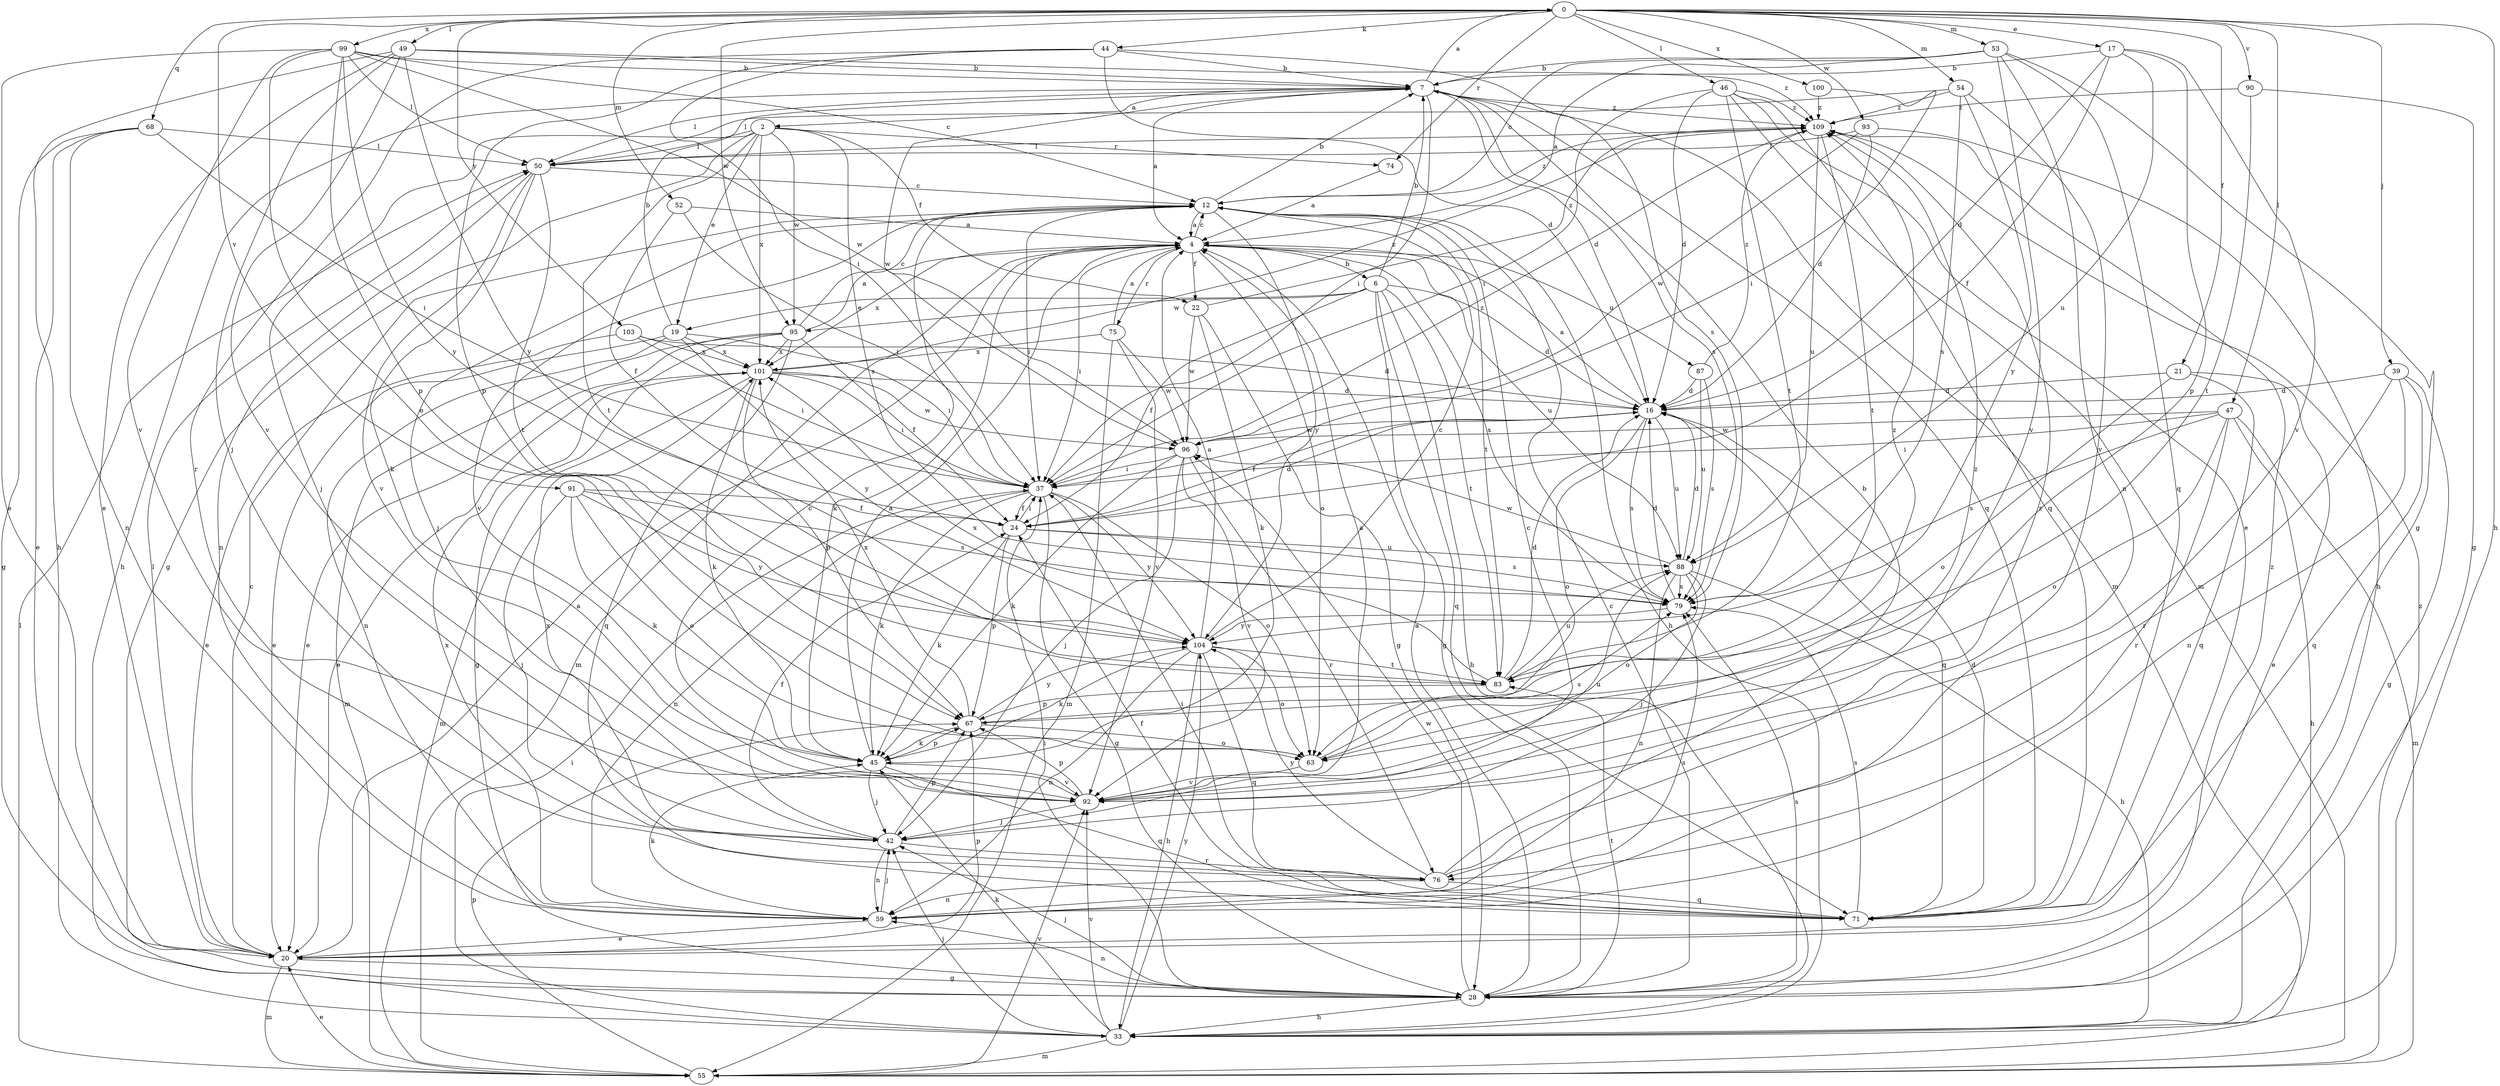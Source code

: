 strict digraph  {
0;
2;
4;
6;
7;
12;
16;
17;
19;
20;
21;
22;
24;
28;
33;
37;
39;
42;
44;
45;
46;
47;
49;
50;
52;
53;
54;
55;
59;
63;
67;
68;
71;
74;
75;
76;
79;
83;
87;
88;
90;
91;
92;
93;
95;
96;
99;
100;
101;
103;
104;
109;
0 -> 17  [label=e];
0 -> 21  [label=f];
0 -> 33  [label=h];
0 -> 39  [label=j];
0 -> 44  [label=k];
0 -> 46  [label=l];
0 -> 47  [label=l];
0 -> 49  [label=l];
0 -> 52  [label=m];
0 -> 53  [label=m];
0 -> 54  [label=m];
0 -> 68  [label=q];
0 -> 74  [label=r];
0 -> 90  [label=v];
0 -> 91  [label=v];
0 -> 93  [label=w];
0 -> 95  [label=w];
0 -> 99  [label=x];
0 -> 100  [label=x];
0 -> 103  [label=y];
2 -> 19  [label=e];
2 -> 22  [label=f];
2 -> 28  [label=g];
2 -> 42  [label=j];
2 -> 50  [label=l];
2 -> 74  [label=r];
2 -> 79  [label=s];
2 -> 83  [label=t];
2 -> 95  [label=w];
2 -> 101  [label=x];
4 -> 6  [label=b];
4 -> 12  [label=c];
4 -> 22  [label=f];
4 -> 37  [label=i];
4 -> 45  [label=k];
4 -> 55  [label=m];
4 -> 63  [label=o];
4 -> 75  [label=r];
4 -> 79  [label=s];
4 -> 87  [label=u];
4 -> 88  [label=u];
4 -> 101  [label=x];
6 -> 7  [label=b];
6 -> 16  [label=d];
6 -> 19  [label=e];
6 -> 24  [label=f];
6 -> 28  [label=g];
6 -> 33  [label=h];
6 -> 71  [label=q];
6 -> 83  [label=t];
6 -> 95  [label=w];
7 -> 0  [label=a];
7 -> 2  [label=a];
7 -> 4  [label=a];
7 -> 16  [label=d];
7 -> 33  [label=h];
7 -> 37  [label=i];
7 -> 50  [label=l];
7 -> 55  [label=m];
7 -> 71  [label=q];
7 -> 79  [label=s];
7 -> 96  [label=w];
7 -> 109  [label=z];
12 -> 4  [label=a];
12 -> 7  [label=b];
12 -> 33  [label=h];
12 -> 37  [label=i];
12 -> 42  [label=j];
12 -> 83  [label=t];
12 -> 92  [label=v];
12 -> 104  [label=y];
12 -> 109  [label=z];
16 -> 4  [label=a];
16 -> 24  [label=f];
16 -> 63  [label=o];
16 -> 71  [label=q];
16 -> 79  [label=s];
16 -> 88  [label=u];
16 -> 96  [label=w];
17 -> 7  [label=b];
17 -> 16  [label=d];
17 -> 24  [label=f];
17 -> 67  [label=p];
17 -> 88  [label=u];
17 -> 92  [label=v];
19 -> 7  [label=b];
19 -> 20  [label=e];
19 -> 37  [label=i];
19 -> 59  [label=n];
19 -> 101  [label=x];
19 -> 104  [label=y];
20 -> 4  [label=a];
20 -> 12  [label=c];
20 -> 28  [label=g];
20 -> 50  [label=l];
20 -> 55  [label=m];
20 -> 67  [label=p];
21 -> 16  [label=d];
21 -> 20  [label=e];
21 -> 63  [label=o];
21 -> 71  [label=q];
22 -> 28  [label=g];
22 -> 45  [label=k];
22 -> 96  [label=w];
22 -> 109  [label=z];
24 -> 16  [label=d];
24 -> 37  [label=i];
24 -> 45  [label=k];
24 -> 67  [label=p];
24 -> 79  [label=s];
24 -> 88  [label=u];
28 -> 4  [label=a];
28 -> 12  [label=c];
28 -> 33  [label=h];
28 -> 37  [label=i];
28 -> 42  [label=j];
28 -> 59  [label=n];
28 -> 79  [label=s];
28 -> 83  [label=t];
28 -> 96  [label=w];
28 -> 109  [label=z];
33 -> 37  [label=i];
33 -> 42  [label=j];
33 -> 45  [label=k];
33 -> 55  [label=m];
33 -> 92  [label=v];
33 -> 104  [label=y];
37 -> 24  [label=f];
37 -> 28  [label=g];
37 -> 45  [label=k];
37 -> 59  [label=n];
37 -> 63  [label=o];
37 -> 104  [label=y];
37 -> 109  [label=z];
39 -> 16  [label=d];
39 -> 28  [label=g];
39 -> 59  [label=n];
39 -> 71  [label=q];
39 -> 76  [label=r];
42 -> 12  [label=c];
42 -> 24  [label=f];
42 -> 59  [label=n];
42 -> 67  [label=p];
42 -> 76  [label=r];
44 -> 7  [label=b];
44 -> 16  [label=d];
44 -> 37  [label=i];
44 -> 67  [label=p];
44 -> 76  [label=r];
44 -> 79  [label=s];
45 -> 4  [label=a];
45 -> 42  [label=j];
45 -> 67  [label=p];
45 -> 71  [label=q];
45 -> 92  [label=v];
46 -> 16  [label=d];
46 -> 20  [label=e];
46 -> 37  [label=i];
46 -> 55  [label=m];
46 -> 71  [label=q];
46 -> 83  [label=t];
46 -> 109  [label=z];
47 -> 33  [label=h];
47 -> 37  [label=i];
47 -> 55  [label=m];
47 -> 63  [label=o];
47 -> 76  [label=r];
47 -> 79  [label=s];
47 -> 96  [label=w];
49 -> 7  [label=b];
49 -> 20  [label=e];
49 -> 33  [label=h];
49 -> 42  [label=j];
49 -> 92  [label=v];
49 -> 104  [label=y];
49 -> 109  [label=z];
50 -> 12  [label=c];
50 -> 45  [label=k];
50 -> 59  [label=n];
50 -> 83  [label=t];
50 -> 92  [label=v];
52 -> 4  [label=a];
52 -> 24  [label=f];
52 -> 37  [label=i];
53 -> 4  [label=a];
53 -> 7  [label=b];
53 -> 12  [label=c];
53 -> 28  [label=g];
53 -> 59  [label=n];
53 -> 71  [label=q];
53 -> 92  [label=v];
54 -> 50  [label=l];
54 -> 79  [label=s];
54 -> 92  [label=v];
54 -> 104  [label=y];
54 -> 109  [label=z];
55 -> 20  [label=e];
55 -> 50  [label=l];
55 -> 67  [label=p];
55 -> 92  [label=v];
55 -> 109  [label=z];
59 -> 20  [label=e];
59 -> 42  [label=j];
59 -> 45  [label=k];
59 -> 79  [label=s];
59 -> 101  [label=x];
63 -> 79  [label=s];
63 -> 92  [label=v];
67 -> 45  [label=k];
67 -> 63  [label=o];
67 -> 101  [label=x];
67 -> 104  [label=y];
67 -> 109  [label=z];
68 -> 20  [label=e];
68 -> 28  [label=g];
68 -> 37  [label=i];
68 -> 50  [label=l];
68 -> 59  [label=n];
71 -> 16  [label=d];
71 -> 24  [label=f];
71 -> 37  [label=i];
71 -> 79  [label=s];
74 -> 4  [label=a];
75 -> 4  [label=a];
75 -> 55  [label=m];
75 -> 92  [label=v];
75 -> 96  [label=w];
75 -> 101  [label=x];
76 -> 7  [label=b];
76 -> 59  [label=n];
76 -> 71  [label=q];
76 -> 101  [label=x];
76 -> 104  [label=y];
76 -> 109  [label=z];
79 -> 16  [label=d];
79 -> 104  [label=y];
83 -> 16  [label=d];
83 -> 67  [label=p];
83 -> 88  [label=u];
83 -> 101  [label=x];
87 -> 16  [label=d];
87 -> 79  [label=s];
87 -> 88  [label=u];
87 -> 109  [label=z];
88 -> 16  [label=d];
88 -> 33  [label=h];
88 -> 42  [label=j];
88 -> 59  [label=n];
88 -> 63  [label=o];
88 -> 79  [label=s];
88 -> 96  [label=w];
90 -> 28  [label=g];
90 -> 83  [label=t];
90 -> 109  [label=z];
91 -> 24  [label=f];
91 -> 42  [label=j];
91 -> 45  [label=k];
91 -> 63  [label=o];
91 -> 79  [label=s];
91 -> 104  [label=y];
92 -> 4  [label=a];
92 -> 12  [label=c];
92 -> 42  [label=j];
92 -> 67  [label=p];
92 -> 88  [label=u];
92 -> 109  [label=z];
93 -> 16  [label=d];
93 -> 33  [label=h];
93 -> 50  [label=l];
93 -> 96  [label=w];
95 -> 4  [label=a];
95 -> 12  [label=c];
95 -> 20  [label=e];
95 -> 24  [label=f];
95 -> 28  [label=g];
95 -> 55  [label=m];
95 -> 71  [label=q];
95 -> 101  [label=x];
96 -> 37  [label=i];
96 -> 42  [label=j];
96 -> 45  [label=k];
96 -> 76  [label=r];
96 -> 92  [label=v];
99 -> 7  [label=b];
99 -> 12  [label=c];
99 -> 20  [label=e];
99 -> 50  [label=l];
99 -> 63  [label=o];
99 -> 67  [label=p];
99 -> 92  [label=v];
99 -> 96  [label=w];
99 -> 104  [label=y];
100 -> 37  [label=i];
100 -> 109  [label=z];
101 -> 16  [label=d];
101 -> 20  [label=e];
101 -> 37  [label=i];
101 -> 45  [label=k];
101 -> 55  [label=m];
101 -> 67  [label=p];
101 -> 96  [label=w];
101 -> 109  [label=z];
103 -> 16  [label=d];
103 -> 20  [label=e];
103 -> 37  [label=i];
103 -> 101  [label=x];
104 -> 4  [label=a];
104 -> 12  [label=c];
104 -> 33  [label=h];
104 -> 45  [label=k];
104 -> 59  [label=n];
104 -> 63  [label=o];
104 -> 71  [label=q];
104 -> 83  [label=t];
109 -> 50  [label=l];
109 -> 83  [label=t];
109 -> 88  [label=u];
}
